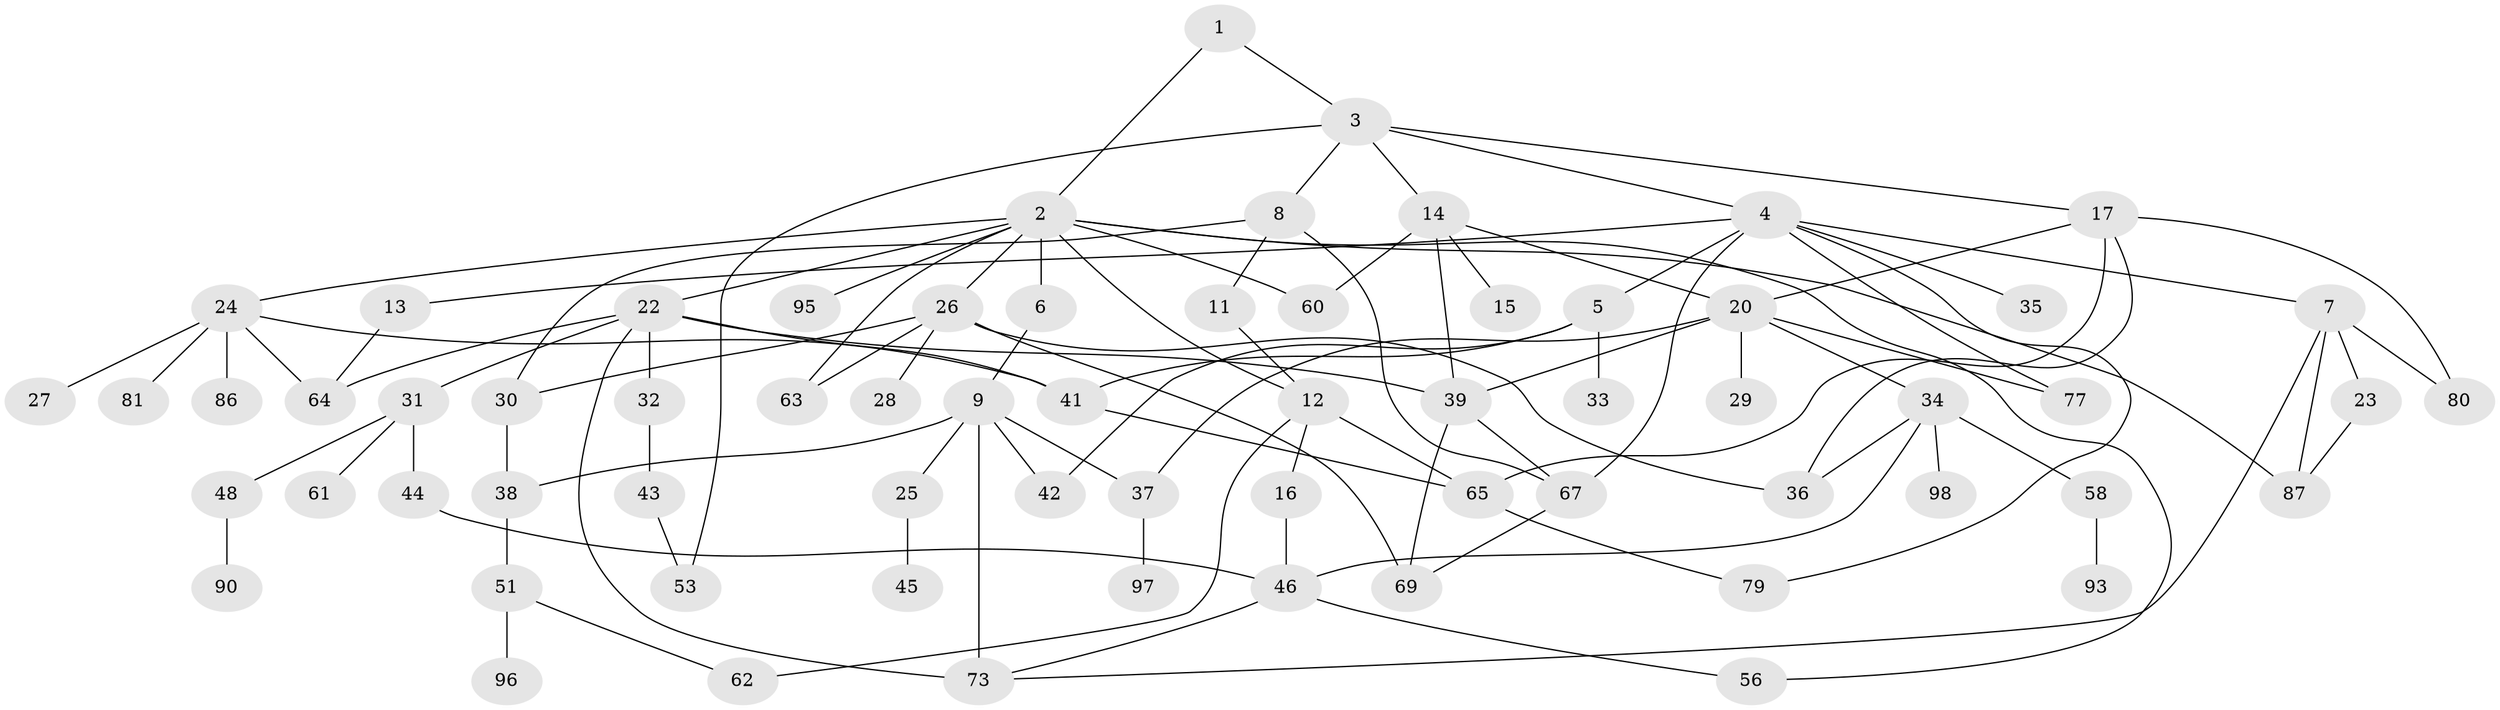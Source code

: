 // Generated by graph-tools (version 1.1) at 2025/23/03/03/25 07:23:30]
// undirected, 67 vertices, 101 edges
graph export_dot {
graph [start="1"]
  node [color=gray90,style=filled];
  1;
  2 [super="+19"];
  3 [super="+10"];
  4 [super="+21"];
  5;
  6;
  7 [super="+18"];
  8 [super="+85"];
  9 [super="+84"];
  11;
  12 [super="+40"];
  13;
  14 [super="+75"];
  15;
  16;
  17 [super="+47"];
  20 [super="+94"];
  22 [super="+49"];
  23 [super="+72"];
  24 [super="+57"];
  25 [super="+54"];
  26 [super="+50"];
  27;
  28 [super="+92"];
  29;
  30;
  31;
  32;
  33 [super="+59"];
  34 [super="+83"];
  35;
  36;
  37 [super="+52"];
  38;
  39 [super="+70"];
  41 [super="+68"];
  42 [super="+55"];
  43;
  44 [super="+71"];
  45;
  46 [super="+88"];
  48;
  51 [super="+91"];
  53 [super="+66"];
  56;
  58;
  60;
  61;
  62;
  63 [super="+76"];
  64;
  65;
  67 [super="+89"];
  69 [super="+74"];
  73 [super="+78"];
  77;
  79;
  80;
  81 [super="+82"];
  86;
  87;
  90;
  93;
  95;
  96;
  97;
  98;
  1 -- 2;
  1 -- 3;
  2 -- 6;
  2 -- 12;
  2 -- 22;
  2 -- 87;
  2 -- 56;
  2 -- 24;
  2 -- 26;
  2 -- 60;
  2 -- 95;
  2 -- 63;
  3 -- 4;
  3 -- 8;
  3 -- 14;
  3 -- 17;
  3 -- 53;
  4 -- 5;
  4 -- 7;
  4 -- 13;
  4 -- 35;
  4 -- 67;
  4 -- 77;
  4 -- 79;
  5 -- 33;
  5 -- 42;
  5 -- 41;
  6 -- 9;
  7 -- 23 [weight=2];
  7 -- 73;
  7 -- 87;
  7 -- 80;
  8 -- 11;
  8 -- 67;
  8 -- 30;
  9 -- 25;
  9 -- 73 [weight=2];
  9 -- 38;
  9 -- 42;
  9 -- 37;
  11 -- 12;
  12 -- 16;
  12 -- 62;
  12 -- 65;
  13 -- 64;
  14 -- 15;
  14 -- 60;
  14 -- 20;
  14 -- 39;
  16 -- 46;
  17 -- 20;
  17 -- 36;
  17 -- 80;
  17 -- 65;
  20 -- 29;
  20 -- 34;
  20 -- 37;
  20 -- 77;
  20 -- 39;
  22 -- 31;
  22 -- 32;
  22 -- 39;
  22 -- 64;
  22 -- 41;
  22 -- 73;
  23 -- 87;
  24 -- 27;
  24 -- 41;
  24 -- 86 [weight=2];
  24 -- 81;
  24 -- 64;
  25 -- 45;
  26 -- 28;
  26 -- 30;
  26 -- 69;
  26 -- 36;
  26 -- 63;
  30 -- 38;
  31 -- 44;
  31 -- 48;
  31 -- 61;
  32 -- 43;
  34 -- 46;
  34 -- 58;
  34 -- 36;
  34 -- 98;
  37 -- 97;
  38 -- 51;
  39 -- 69;
  39 -- 67;
  41 -- 65;
  43 -- 53;
  44 -- 46;
  46 -- 56;
  46 -- 73;
  48 -- 90;
  51 -- 96;
  51 -- 62;
  58 -- 93;
  65 -- 79;
  67 -- 69;
}
